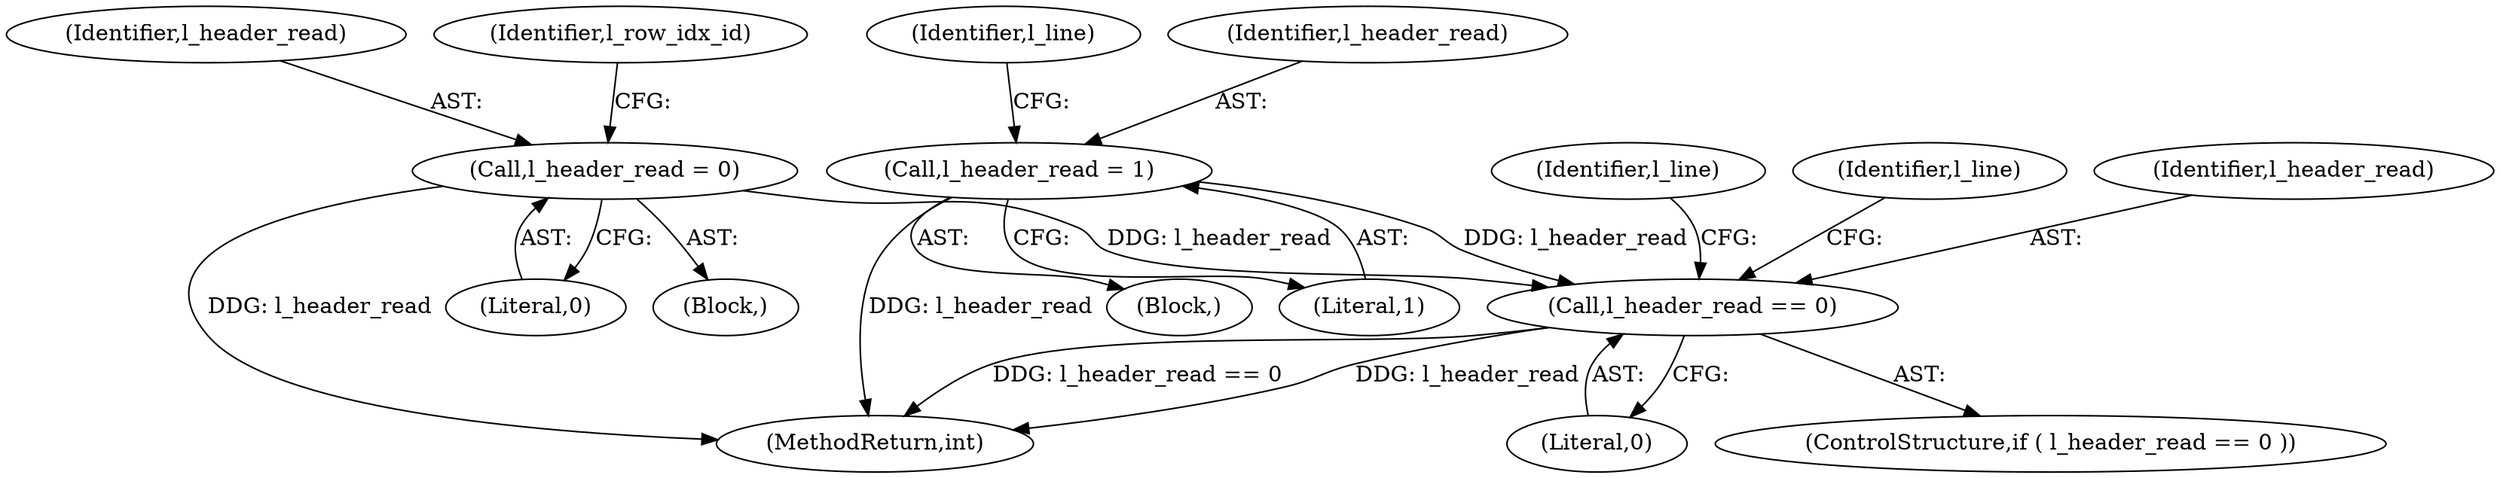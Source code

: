 digraph "0_libxsmm_151481489192e6d1997f8bde52c5c425ea41741d_0@API" {
"1000191" [label="(Call,l_header_read == 0)"];
"1000133" [label="(Call,l_header_read = 0)"];
"1000341" [label="(Call,l_header_read = 1)"];
"1000360" [label="(Identifier,l_line)"];
"1000341" [label="(Call,l_header_read = 1)"];
"1000163" [label="(Identifier,l_line)"];
"1000193" [label="(Literal,0)"];
"1000133" [label="(Call,l_header_read = 0)"];
"1000459" [label="(MethodReturn,int)"];
"1000134" [label="(Identifier,l_header_read)"];
"1000342" [label="(Identifier,l_header_read)"];
"1000198" [label="(Identifier,l_line)"];
"1000135" [label="(Literal,0)"];
"1000190" [label="(ControlStructure,if ( l_header_read == 0 ))"];
"1000191" [label="(Call,l_header_read == 0)"];
"1000125" [label="(Block,)"];
"1000138" [label="(Identifier,l_row_idx_id)"];
"1000204" [label="(Block,)"];
"1000343" [label="(Literal,1)"];
"1000192" [label="(Identifier,l_header_read)"];
"1000191" -> "1000190"  [label="AST: "];
"1000191" -> "1000193"  [label="CFG: "];
"1000192" -> "1000191"  [label="AST: "];
"1000193" -> "1000191"  [label="AST: "];
"1000198" -> "1000191"  [label="CFG: "];
"1000360" -> "1000191"  [label="CFG: "];
"1000191" -> "1000459"  [label="DDG: l_header_read == 0"];
"1000191" -> "1000459"  [label="DDG: l_header_read"];
"1000133" -> "1000191"  [label="DDG: l_header_read"];
"1000341" -> "1000191"  [label="DDG: l_header_read"];
"1000133" -> "1000125"  [label="AST: "];
"1000133" -> "1000135"  [label="CFG: "];
"1000134" -> "1000133"  [label="AST: "];
"1000135" -> "1000133"  [label="AST: "];
"1000138" -> "1000133"  [label="CFG: "];
"1000133" -> "1000459"  [label="DDG: l_header_read"];
"1000341" -> "1000204"  [label="AST: "];
"1000341" -> "1000343"  [label="CFG: "];
"1000342" -> "1000341"  [label="AST: "];
"1000343" -> "1000341"  [label="AST: "];
"1000163" -> "1000341"  [label="CFG: "];
"1000341" -> "1000459"  [label="DDG: l_header_read"];
}
